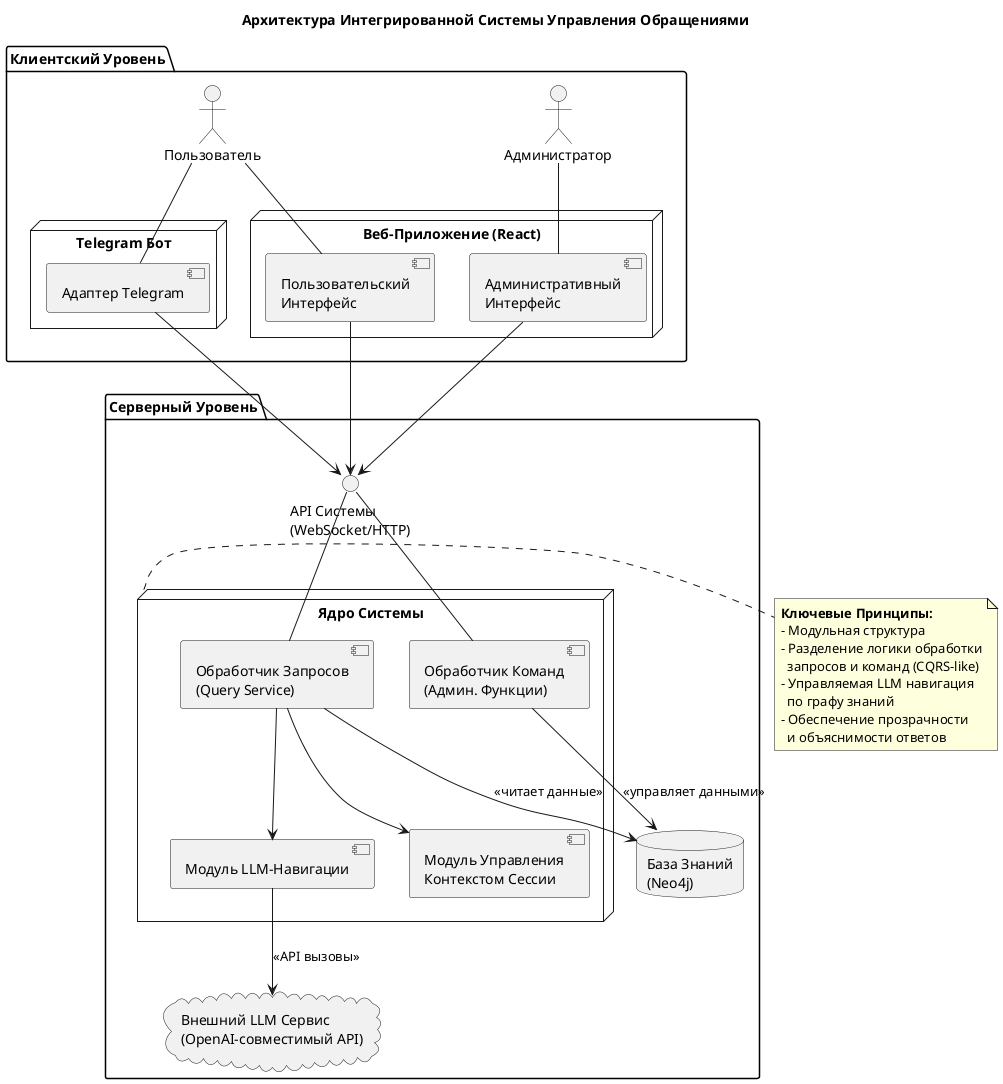 @startuml
title "Архитектура Интегрированной Системы Управления Обращениями"


package "Клиентский Уровень" {
  actor Пользователь as User
  actor Администратор as Admin

  node "Telegram Бот" as BotUI {
    component "Адаптер Telegram" as BotAdapter
  }

  node "Веб-Приложение (React)" as WebUI {
    component "Пользовательский\nИнтерфейс" as WebUserClient
    component "Административный\nИнтерфейс" as WebAdminClient
  }
}

package "Серверный Уровень" {
  interface "API Системы\n(WebSocket/HTTP)" as SystemAPI

  node "Ядро Системы" as CoreSystem {
    component "Обработчик Запросов\n(Query Service)" as QueryService
    component "Обработчик Команд\n(Админ. Функции)" as CommandService
    component "Модуль LLM-Навигации" as LLMNav
    component "Модуль Управления\nКонтекстом Сессии" as SessionCtx
  }

  database "База Знаний\n(Neo4j)" as KnowledgeBase
  cloud "Внешний LLM Сервис\n(OpenAI-совместимый API)" as LLMService
}

User -- BotAdapter
User -- WebUserClient
Admin -- WebAdminClient

BotAdapter --> SystemAPI
WebUserClient --> SystemAPI
WebAdminClient --> SystemAPI

SystemAPI -- QueryService
SystemAPI -- CommandService

QueryService --> LLMNav
QueryService --> SessionCtx
QueryService --> KnowledgeBase : <<читает данные>>

CommandService --> KnowledgeBase : <<управляет данными>>

LLMNav --> LLMService : <<API вызовы>>

note right of CoreSystem
  <b>Ключевые Принципы:</b>
  - Модульная структура
  - Разделение логики обработки
    запросов и команд (CQRS-like)
  - Управляемая LLM навигация
    по графу знаний
  - Обеспечение прозрачности
    и объяснимости ответов
end note
@enduml
